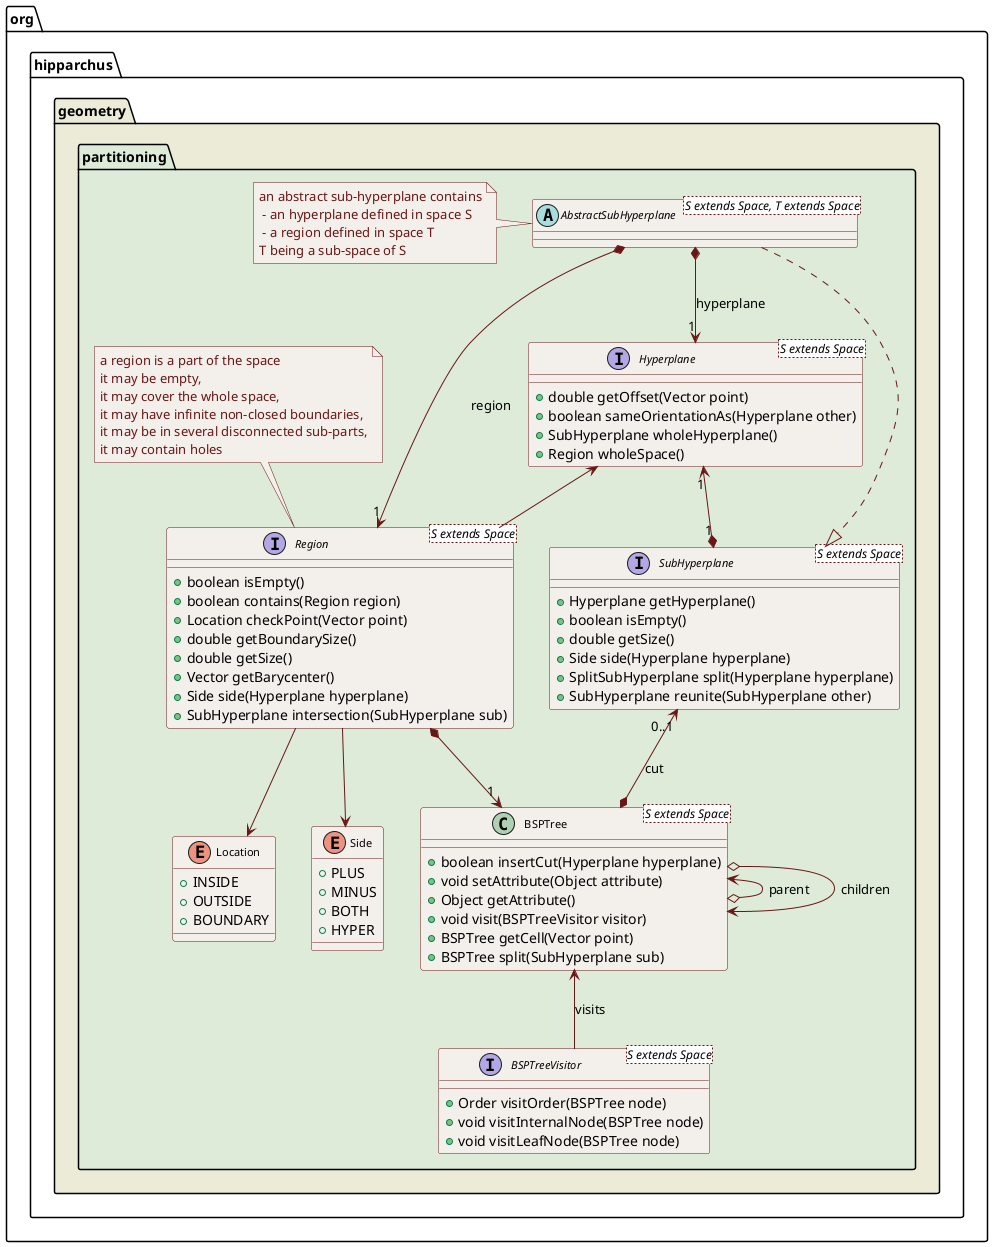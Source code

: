' Licensed to the Apache Software Foundation (ASF) under one or more
' contributor license agreements.  See the NOTICE file distributed with
' this work for additional information regarding copyright ownership.
' The ASF licenses this file to You under the Apache License, Version 2.0
' (the "License"); you may not use this file except in compliance with
' the License.  You may obtain a copy of the License at
'
'      https://www.apache.org/licenses/LICENSE-2.0
'
' Unless required by applicable law or agreed to in writing, software
' distributed under the License is distributed on an "AS IS" BASIS,
' WITHOUT WARRANTIES OR CONDITIONS OF ANY KIND, either express or implied.
' See the License for the specific language governing permissions and
' limitations under the License.

@startuml

  skinparam svek                  true
  skinparam ClassBackgroundColor  #F3EFEB
  skinparam ClassArrowColor       #691616
  skinparam ClassBorderColor      #691616
  skinparam NoteBackgroundColor   #F3EFEB
  skinparam NoteBorderColor       #691616
  skinparam NoteFontColor         #691616
  skinparam ClassFontSize         11

  package org.hipparchus.geometry #ECEBD8 {

    package partitioning #DDEBD8 {

      abstract "AbstractSubHyperplane<S extends Space, T extends Space>" as AbstractSubHyperplane_S_T_
      note left
        an abstract sub-hyperplane contains
         - an hyperplane defined in space S
         - a region defined in space T
        T being a sub-space of S
      end note

      interface "Hyperplane<S extends Space>" as Hyperplane_S_ {
        +double getOffset(Vector point)
        +boolean sameOrientationAs(Hyperplane other)
        +SubHyperplane wholeHyperplane()
        +Region wholeSpace()
      }

      interface "SubHyperplane<S extends Space>" as SubHyperplane_S_ {
        +Hyperplane getHyperplane()
        +boolean isEmpty()
        +double getSize()
        +Side side(Hyperplane hyperplane)
        +SplitSubHyperplane split(Hyperplane hyperplane)
        +SubHyperplane reunite(SubHyperplane other)
      }

      class "BSPTree<S extends Space>" as BSPTree_S_ {
        +boolean insertCut(Hyperplane hyperplane)
        +void setAttribute(Object attribute)
        +Object getAttribute()
        +void visit(BSPTreeVisitor visitor)
        +BSPTree getCell(Vector point)
        +BSPTree split(SubHyperplane sub)
      }

      interface "BSPTreeVisitor<S extends Space>" as BSPTreeVisitor_S_ {
        +Order visitOrder(BSPTree node)
        +void visitInternalNode(BSPTree node)
        +void visitLeafNode(BSPTree node)
      }

      interface "Region<S extends Space>" as Region_S_ {
        +boolean isEmpty()
        +boolean contains(Region region)
        +Location checkPoint(Vector point)
        +double getBoundarySize()
        +double getSize()
        +Vector getBarycenter()
        +Side side(Hyperplane hyperplane)
        +SubHyperplane intersection(SubHyperplane sub)
      }
      note top
        a region is a part of the space
        it may be empty,
        it may cover the whole space,
        it may have infinite non-closed boundaries,
        it may be in several disconnected sub-parts,
        it may contain holes
      end note

      enum Location {
        +INSIDE
        +OUTSIDE
        +BOUNDARY
      }

      enum Side {
        +PLUS
        +MINUS
        +BOTH
        +HYPER
      }

      Hyperplane_S_ "1" <--* "1" SubHyperplane_S_
      SubHyperplane_S_ "0..1" <--* BSPTree_S_ : cut
      BSPTree_S_ <--o BSPTree_S_ : "parent      "
      BSPTree_S_ o--> BSPTree_S_ : "children"
      Region_S_ *-->  "1" BSPTree_S_
      Hyperplane_S_  <-- Region_S_
      AbstractSubHyperplane_S_T_ ..|> SubHyperplane_S_
      AbstractSubHyperplane_S_T_ *--> "1" Hyperplane_S_ : hyperplane
      AbstractSubHyperplane_S_T_ *--> "1" Region_S_ : region
      Region_S_ --> Location
      Region_S_ --> Side
      BSPTree_S_ <-- BSPTreeVisitor_S_ : visits

    }

  }
@enduml
